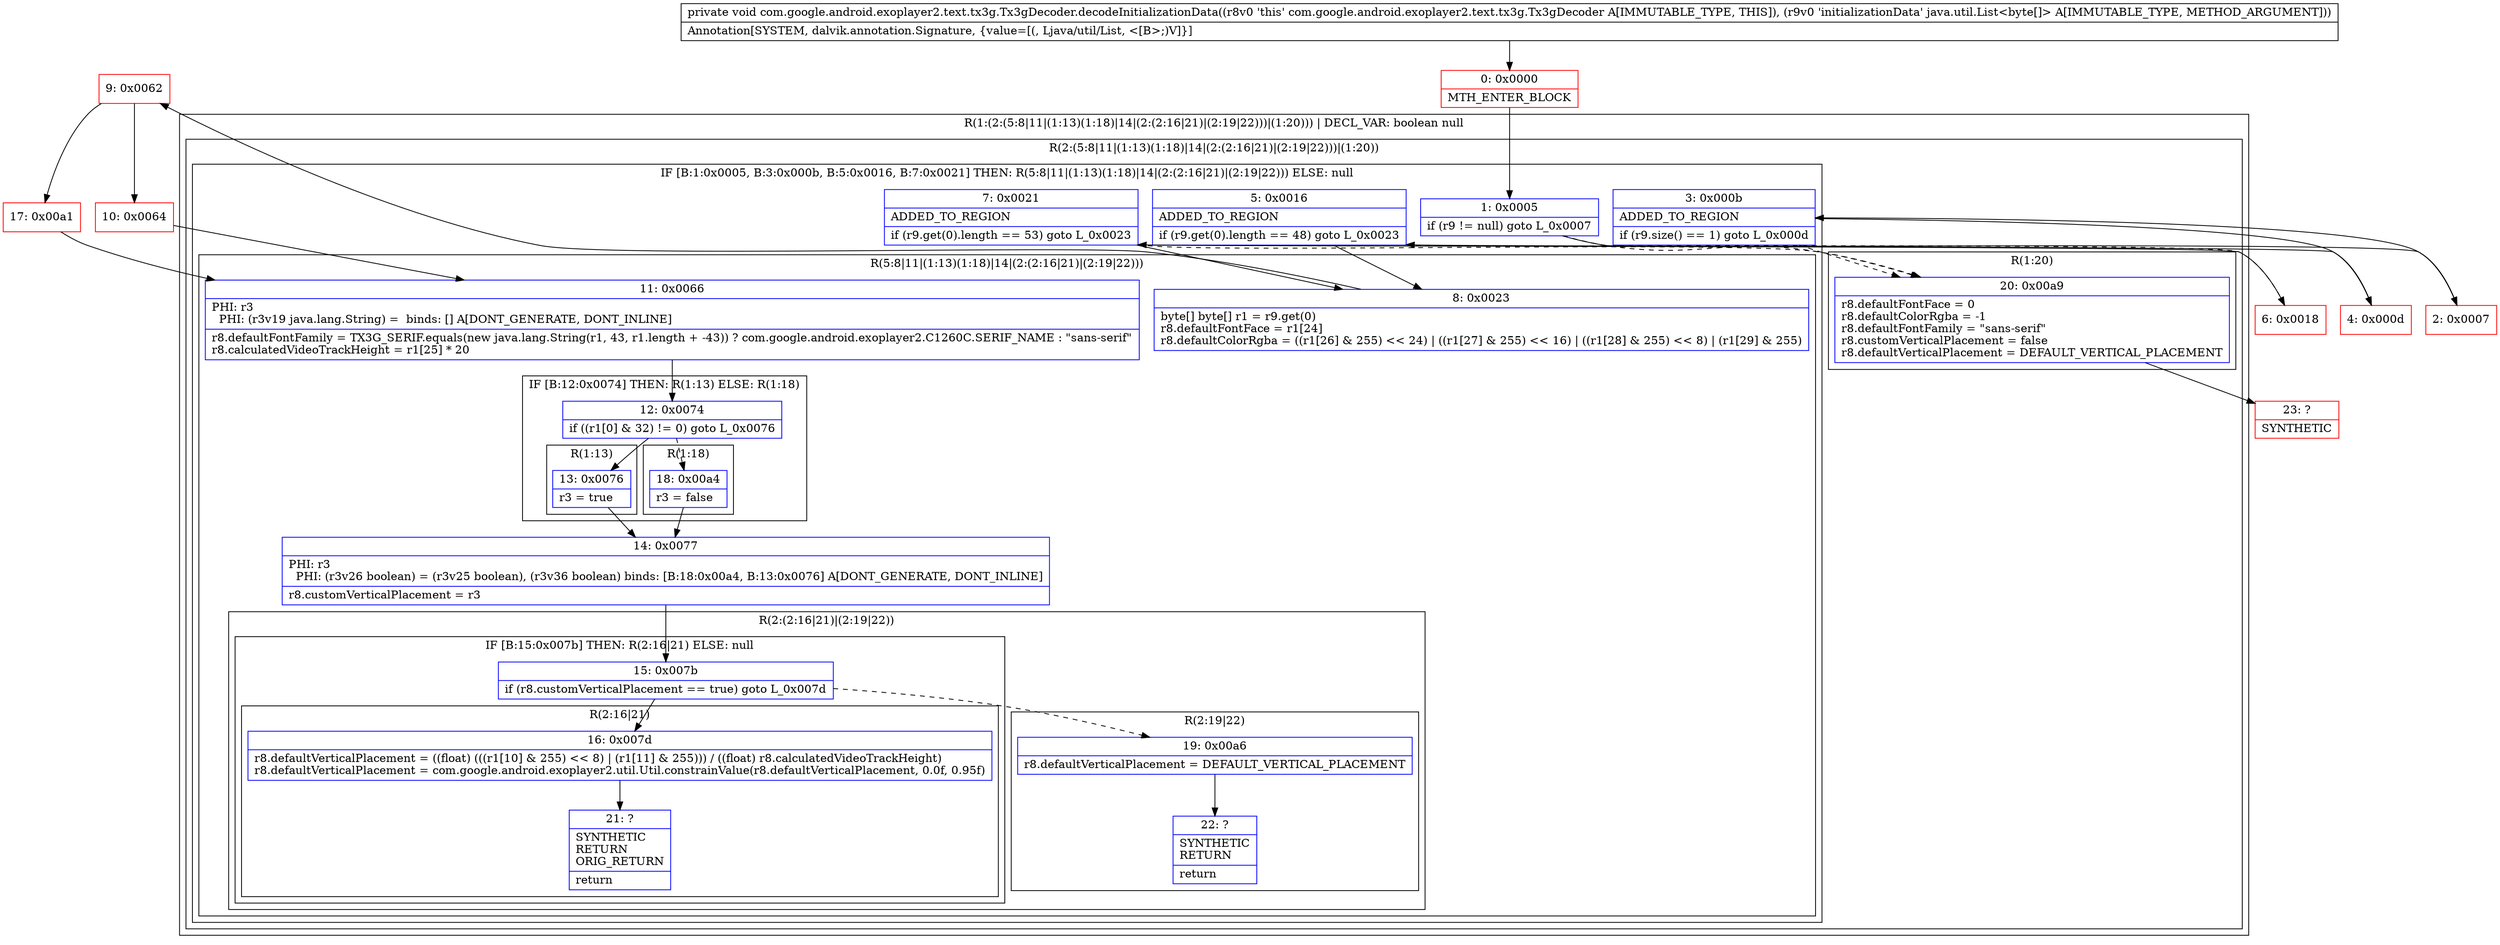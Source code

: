 digraph "CFG forcom.google.android.exoplayer2.text.tx3g.Tx3gDecoder.decodeInitializationData(Ljava\/util\/List;)V" {
subgraph cluster_Region_1480289872 {
label = "R(1:(2:(5:8|11|(1:13)(1:18)|14|(2:(2:16|21)|(2:19|22)))|(1:20))) | DECL_VAR: boolean null\l";
node [shape=record,color=blue];
subgraph cluster_Region_1223088788 {
label = "R(2:(5:8|11|(1:13)(1:18)|14|(2:(2:16|21)|(2:19|22)))|(1:20))";
node [shape=record,color=blue];
subgraph cluster_IfRegion_172101275 {
label = "IF [B:1:0x0005, B:3:0x000b, B:5:0x0016, B:7:0x0021] THEN: R(5:8|11|(1:13)(1:18)|14|(2:(2:16|21)|(2:19|22))) ELSE: null";
node [shape=record,color=blue];
Node_1 [shape=record,label="{1\:\ 0x0005|if (r9 != null) goto L_0x0007\l}"];
Node_3 [shape=record,label="{3\:\ 0x000b|ADDED_TO_REGION\l|if (r9.size() == 1) goto L_0x000d\l}"];
Node_5 [shape=record,label="{5\:\ 0x0016|ADDED_TO_REGION\l|if (r9.get(0).length == 48) goto L_0x0023\l}"];
Node_7 [shape=record,label="{7\:\ 0x0021|ADDED_TO_REGION\l|if (r9.get(0).length == 53) goto L_0x0023\l}"];
subgraph cluster_Region_205569714 {
label = "R(5:8|11|(1:13)(1:18)|14|(2:(2:16|21)|(2:19|22)))";
node [shape=record,color=blue];
Node_8 [shape=record,label="{8\:\ 0x0023|byte[] byte[] r1 = r9.get(0)\lr8.defaultFontFace = r1[24]\lr8.defaultColorRgba = ((r1[26] & 255) \<\< 24) \| ((r1[27] & 255) \<\< 16) \| ((r1[28] & 255) \<\< 8) \| (r1[29] & 255)\l}"];
Node_11 [shape=record,label="{11\:\ 0x0066|PHI: r3 \l  PHI: (r3v19 java.lang.String) =  binds: [] A[DONT_GENERATE, DONT_INLINE]\l|r8.defaultFontFamily = TX3G_SERIF.equals(new java.lang.String(r1, 43, r1.length + \-43)) ? com.google.android.exoplayer2.C1260C.SERIF_NAME : \"sans\-serif\"\lr8.calculatedVideoTrackHeight = r1[25] * 20\l}"];
subgraph cluster_IfRegion_1787425159 {
label = "IF [B:12:0x0074] THEN: R(1:13) ELSE: R(1:18)";
node [shape=record,color=blue];
Node_12 [shape=record,label="{12\:\ 0x0074|if ((r1[0] & 32) != 0) goto L_0x0076\l}"];
subgraph cluster_Region_1483538291 {
label = "R(1:13)";
node [shape=record,color=blue];
Node_13 [shape=record,label="{13\:\ 0x0076|r3 = true\l}"];
}
subgraph cluster_Region_1372614357 {
label = "R(1:18)";
node [shape=record,color=blue];
Node_18 [shape=record,label="{18\:\ 0x00a4|r3 = false\l}"];
}
}
Node_14 [shape=record,label="{14\:\ 0x0077|PHI: r3 \l  PHI: (r3v26 boolean) = (r3v25 boolean), (r3v36 boolean) binds: [B:18:0x00a4, B:13:0x0076] A[DONT_GENERATE, DONT_INLINE]\l|r8.customVerticalPlacement = r3\l}"];
subgraph cluster_Region_384718258 {
label = "R(2:(2:16|21)|(2:19|22))";
node [shape=record,color=blue];
subgraph cluster_IfRegion_354742481 {
label = "IF [B:15:0x007b] THEN: R(2:16|21) ELSE: null";
node [shape=record,color=blue];
Node_15 [shape=record,label="{15\:\ 0x007b|if (r8.customVerticalPlacement == true) goto L_0x007d\l}"];
subgraph cluster_Region_1214095965 {
label = "R(2:16|21)";
node [shape=record,color=blue];
Node_16 [shape=record,label="{16\:\ 0x007d|r8.defaultVerticalPlacement = ((float) (((r1[10] & 255) \<\< 8) \| (r1[11] & 255))) \/ ((float) r8.calculatedVideoTrackHeight)\lr8.defaultVerticalPlacement = com.google.android.exoplayer2.util.Util.constrainValue(r8.defaultVerticalPlacement, 0.0f, 0.95f)\l}"];
Node_21 [shape=record,label="{21\:\ ?|SYNTHETIC\lRETURN\lORIG_RETURN\l|return\l}"];
}
}
subgraph cluster_Region_1802021531 {
label = "R(2:19|22)";
node [shape=record,color=blue];
Node_19 [shape=record,label="{19\:\ 0x00a6|r8.defaultVerticalPlacement = DEFAULT_VERTICAL_PLACEMENT\l}"];
Node_22 [shape=record,label="{22\:\ ?|SYNTHETIC\lRETURN\l|return\l}"];
}
}
}
}
subgraph cluster_Region_1908692923 {
label = "R(1:20)";
node [shape=record,color=blue];
Node_20 [shape=record,label="{20\:\ 0x00a9|r8.defaultFontFace = 0\lr8.defaultColorRgba = \-1\lr8.defaultFontFamily = \"sans\-serif\"\lr8.customVerticalPlacement = false\lr8.defaultVerticalPlacement = DEFAULT_VERTICAL_PLACEMENT\l}"];
}
}
}
Node_0 [shape=record,color=red,label="{0\:\ 0x0000|MTH_ENTER_BLOCK\l}"];
Node_2 [shape=record,color=red,label="{2\:\ 0x0007}"];
Node_4 [shape=record,color=red,label="{4\:\ 0x000d}"];
Node_6 [shape=record,color=red,label="{6\:\ 0x0018}"];
Node_9 [shape=record,color=red,label="{9\:\ 0x0062}"];
Node_10 [shape=record,color=red,label="{10\:\ 0x0064}"];
Node_17 [shape=record,color=red,label="{17\:\ 0x00a1}"];
Node_23 [shape=record,color=red,label="{23\:\ ?|SYNTHETIC\l}"];
MethodNode[shape=record,label="{private void com.google.android.exoplayer2.text.tx3g.Tx3gDecoder.decodeInitializationData((r8v0 'this' com.google.android.exoplayer2.text.tx3g.Tx3gDecoder A[IMMUTABLE_TYPE, THIS]), (r9v0 'initializationData' java.util.List\<byte[]\> A[IMMUTABLE_TYPE, METHOD_ARGUMENT]))  | Annotation[SYSTEM, dalvik.annotation.Signature, \{value=[(, Ljava\/util\/List, \<[B\>;)V]\}]\l}"];
MethodNode -> Node_0;
Node_1 -> Node_2;
Node_1 -> Node_20[style=dashed];
Node_3 -> Node_4;
Node_3 -> Node_20[style=dashed];
Node_5 -> Node_6[style=dashed];
Node_5 -> Node_8;
Node_7 -> Node_8;
Node_7 -> Node_20[style=dashed];
Node_8 -> Node_9;
Node_11 -> Node_12;
Node_12 -> Node_13;
Node_12 -> Node_18[style=dashed];
Node_13 -> Node_14;
Node_18 -> Node_14;
Node_14 -> Node_15;
Node_15 -> Node_16;
Node_15 -> Node_19[style=dashed];
Node_16 -> Node_21;
Node_19 -> Node_22;
Node_20 -> Node_23;
Node_0 -> Node_1;
Node_2 -> Node_3;
Node_4 -> Node_5;
Node_6 -> Node_7;
Node_9 -> Node_10;
Node_9 -> Node_17;
Node_10 -> Node_11;
Node_17 -> Node_11;
}

